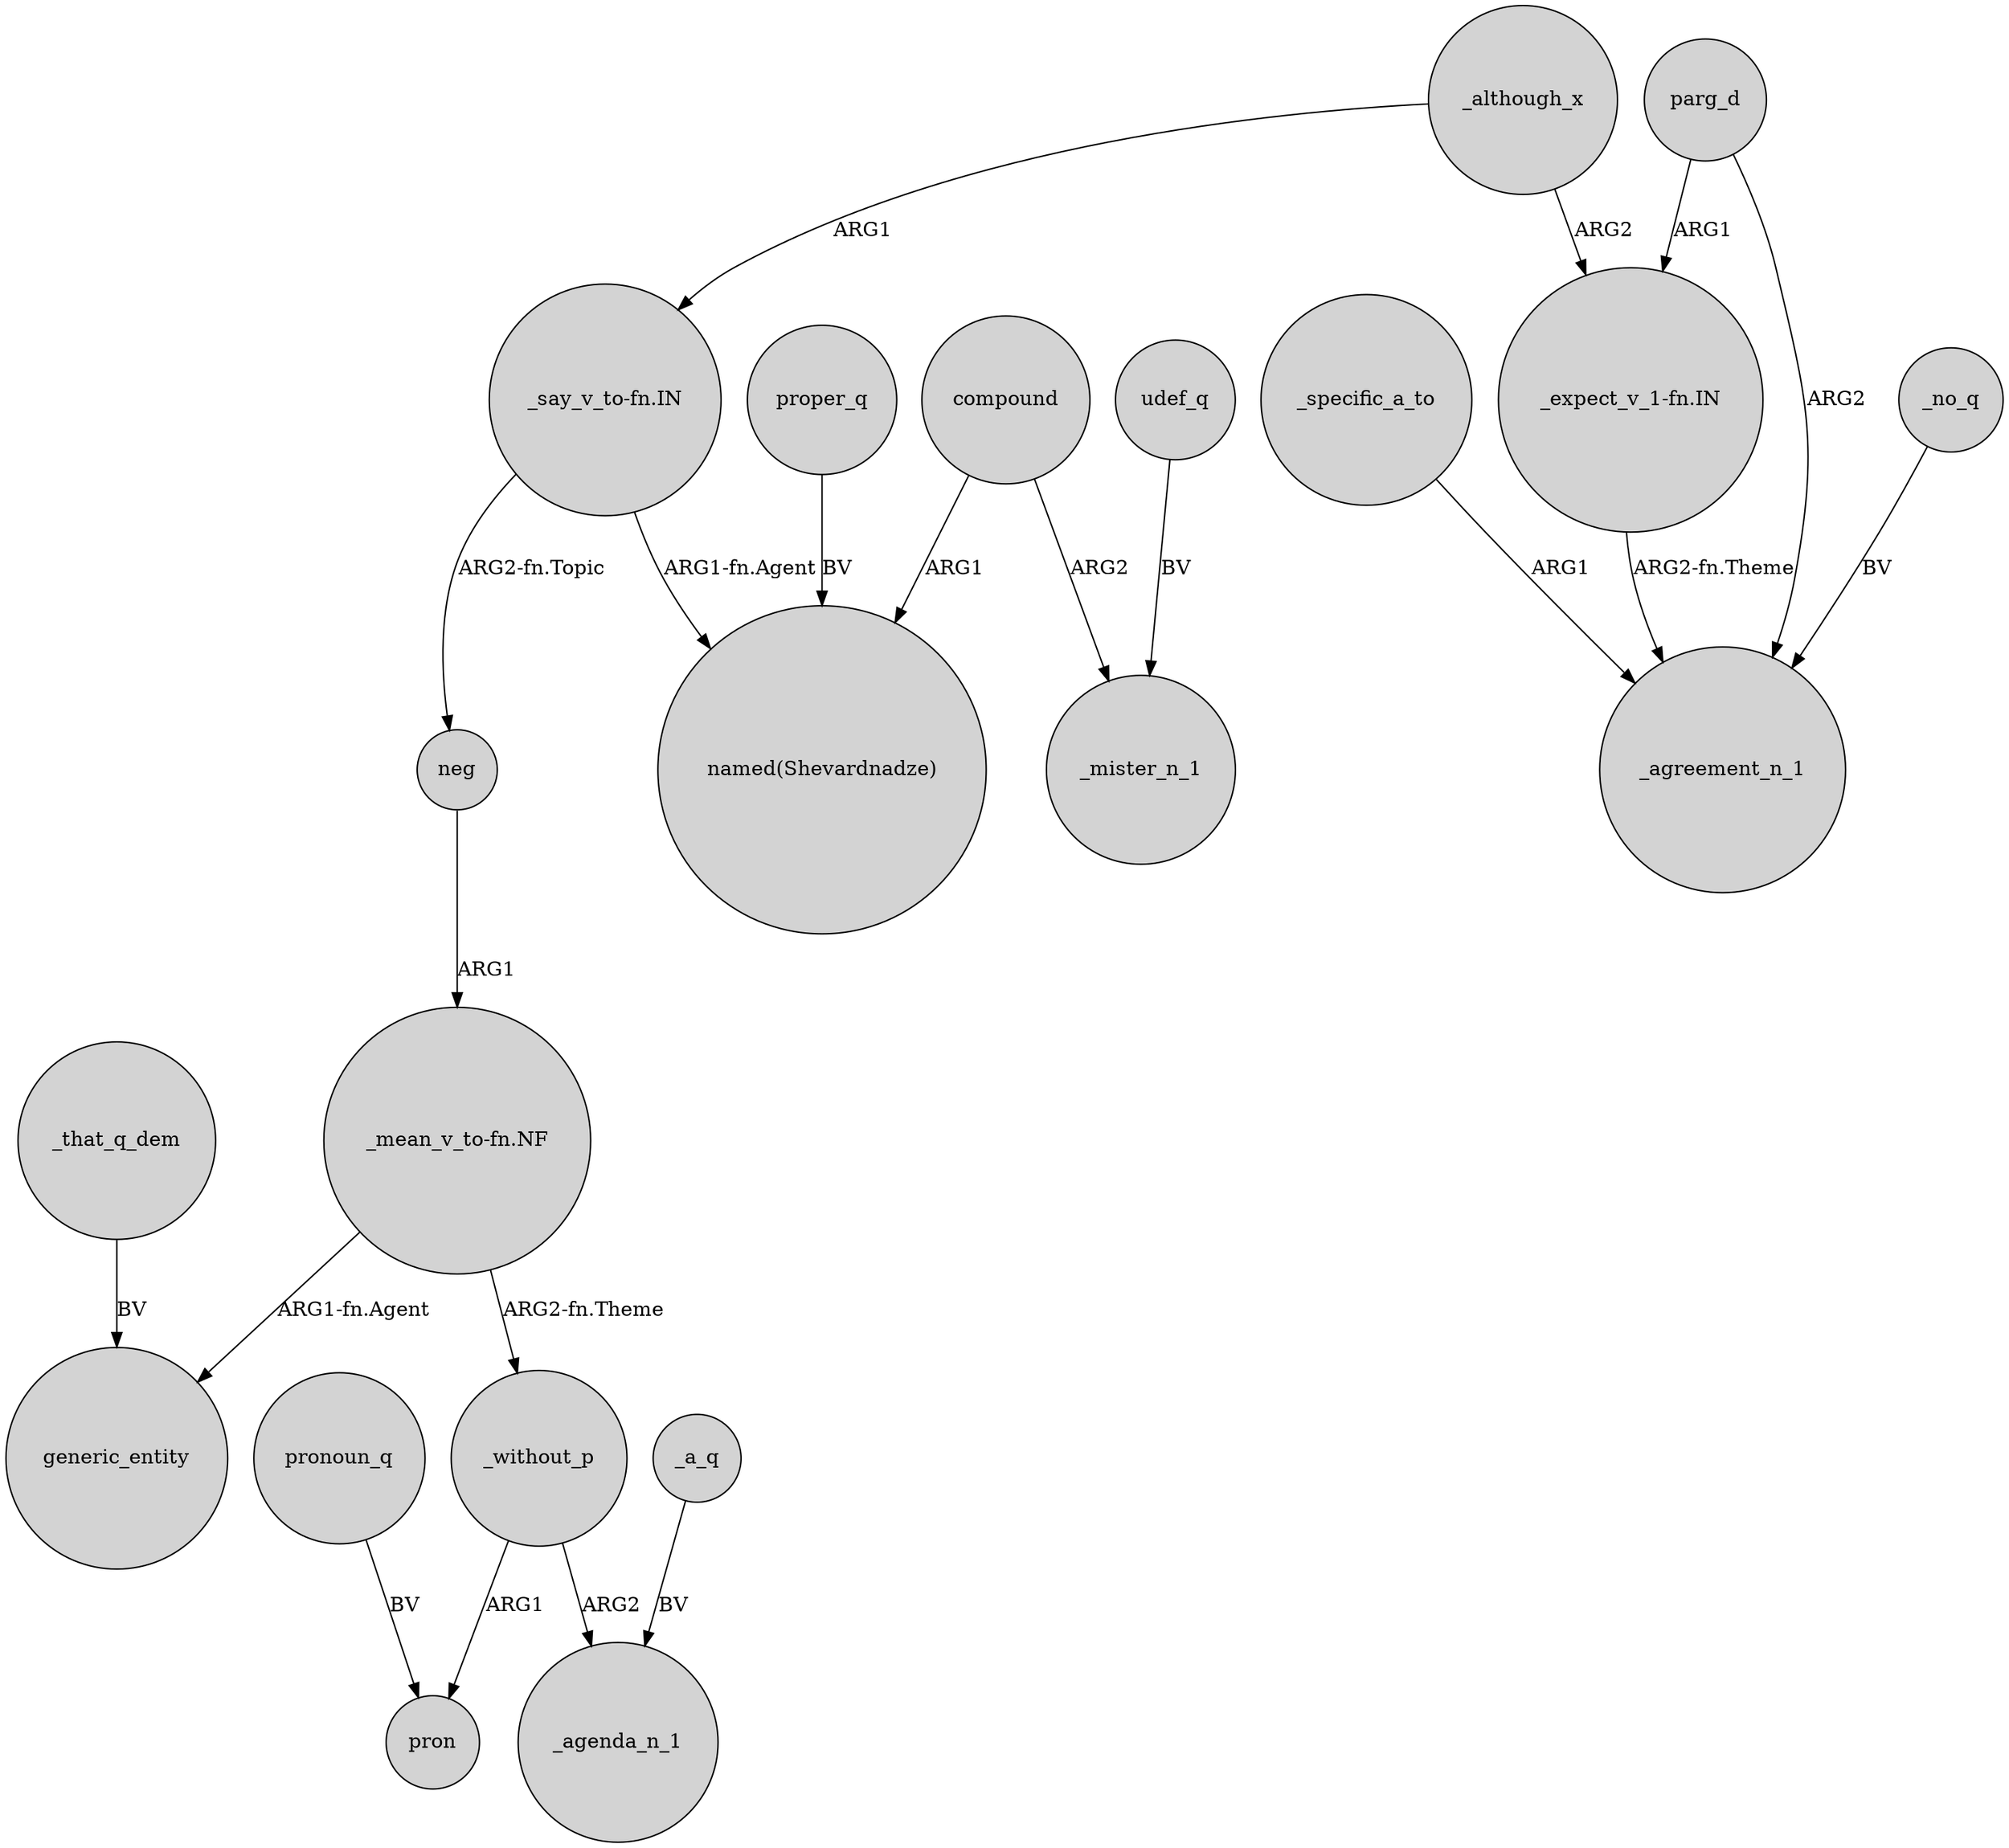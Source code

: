 digraph {
	node [shape=circle style=filled]
	"_mean_v_to-fn.NF" -> generic_entity [label="ARG1-fn.Agent"]
	"_expect_v_1-fn.IN" -> _agreement_n_1 [label="ARG2-fn.Theme"]
	_no_q -> _agreement_n_1 [label=BV]
	_that_q_dem -> generic_entity [label=BV]
	compound -> _mister_n_1 [label=ARG2]
	udef_q -> _mister_n_1 [label=BV]
	_although_x -> "_expect_v_1-fn.IN" [label=ARG2]
	_although_x -> "_say_v_to-fn.IN" [label=ARG1]
	compound -> "named(Shevardnadze)" [label=ARG1]
	_without_p -> pron [label=ARG1]
	"_mean_v_to-fn.NF" -> _without_p [label="ARG2-fn.Theme"]
	_without_p -> _agenda_n_1 [label=ARG2]
	pronoun_q -> pron [label=BV]
	_specific_a_to -> _agreement_n_1 [label=ARG1]
	_a_q -> _agenda_n_1 [label=BV]
	parg_d -> "_expect_v_1-fn.IN" [label=ARG1]
	"_say_v_to-fn.IN" -> neg [label="ARG2-fn.Topic"]
	parg_d -> _agreement_n_1 [label=ARG2]
	proper_q -> "named(Shevardnadze)" [label=BV]
	"_say_v_to-fn.IN" -> "named(Shevardnadze)" [label="ARG1-fn.Agent"]
	neg -> "_mean_v_to-fn.NF" [label=ARG1]
}
